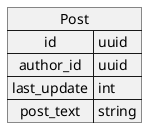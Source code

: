 @startuml
map Post {
 id => uuid
 author_id => uuid
 last_update => int
 post_text => string
}
@enduml
